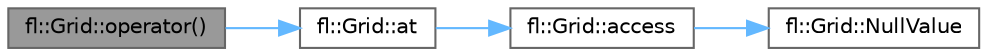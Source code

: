 digraph "fl::Grid::operator()"
{
 // INTERACTIVE_SVG=YES
 // LATEX_PDF_SIZE
  bgcolor="transparent";
  edge [fontname=Helvetica,fontsize=10,labelfontname=Helvetica,labelfontsize=10];
  node [fontname=Helvetica,fontsize=10,shape=box,height=0.2,width=0.4];
  rankdir="LR";
  Node1 [id="Node000001",label="fl::Grid::operator()",height=0.2,width=0.4,color="gray40", fillcolor="grey60", style="filled", fontcolor="black",tooltip=" "];
  Node1 -> Node2 [id="edge1_Node000001_Node000002",color="steelblue1",style="solid",tooltip=" "];
  Node2 [id="Node000002",label="fl::Grid::at",height=0.2,width=0.4,color="grey40", fillcolor="white", style="filled",URL="$d1/db9/classfl_1_1_grid_a9fe5f092ec1f7eb134e0c9a8cba5c03b.html#a9fe5f092ec1f7eb134e0c9a8cba5c03b",tooltip=" "];
  Node2 -> Node3 [id="edge2_Node000002_Node000003",color="steelblue1",style="solid",tooltip=" "];
  Node3 [id="Node000003",label="fl::Grid::access",height=0.2,width=0.4,color="grey40", fillcolor="white", style="filled",URL="$d1/db9/classfl_1_1_grid_aae7a09306859535dde38661e7f4cde1c.html#aae7a09306859535dde38661e7f4cde1c",tooltip=" "];
  Node3 -> Node4 [id="edge3_Node000003_Node000004",color="steelblue1",style="solid",tooltip=" "];
  Node4 [id="Node000004",label="fl::Grid::NullValue",height=0.2,width=0.4,color="grey40", fillcolor="white", style="filled",URL="$d1/db9/classfl_1_1_grid_a84bc301f2ee14bd971267370570403f6.html#a84bc301f2ee14bd971267370570403f6",tooltip=" "];
}
